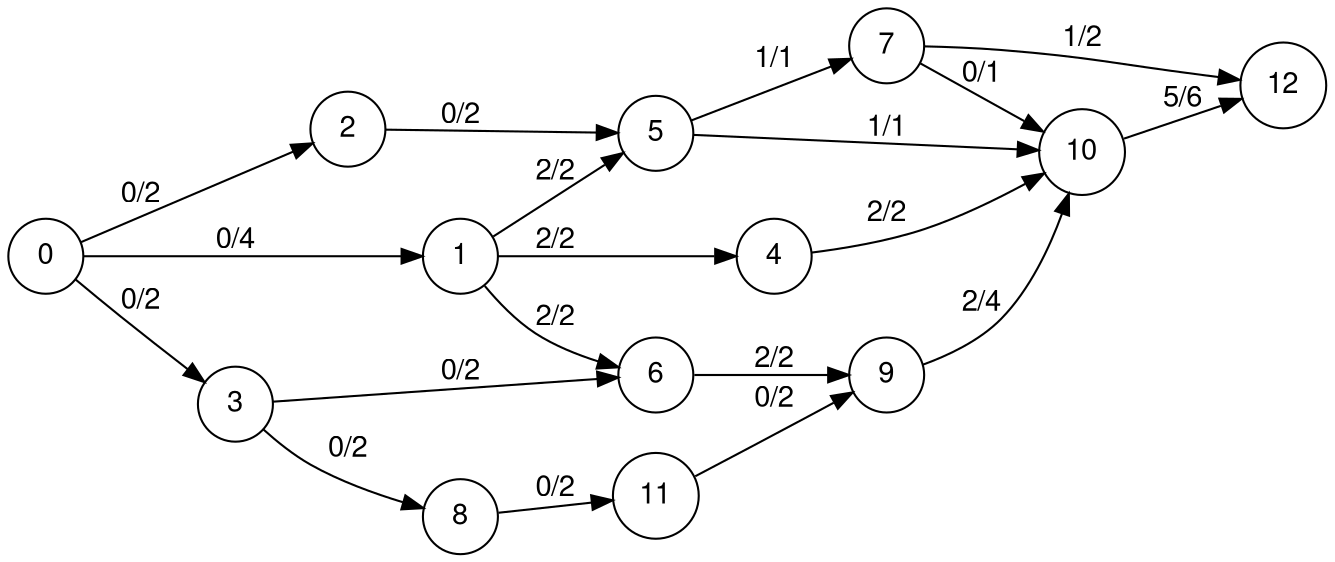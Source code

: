 digraph finite_state_machine {

    fontname="Helvetica,Arial,sans-serif"

    node [fontname="Helvetica,Arial,sans-serif"]

    edge [fontname="Helvetica,Arial,sans-serif"]

    rankdir=LR;

    node [shape = circle];
0 -> 3 [label = "0/2"];
0 -> 2 [label = "0/2"];
0 -> 1 [label = "0/4"];
2 -> 5 [label = "0/2"];
3 -> 6 [label = "0/2"];
3 -> 8 [label = "0/2"];
8 -> 11 [label = "0/2"];
11 -> 9 [label = "0/2"];
7 -> 10 [label = "0/1"];
7 -> 12 [label = "1/2"];
10 -> 12 [label = "5/6"];
5 -> 7 [label = "1/1"];
5 -> 10 [label = "1/1"];
1 -> 5 [label = "2/2"];
1 -> 6 [label = "2/2"];
1 -> 4 [label = "2/2"];
9 -> 10 [label = "2/4"];
4 -> 10 [label = "2/2"];
6 -> 9 [label = "2/2"];
}
